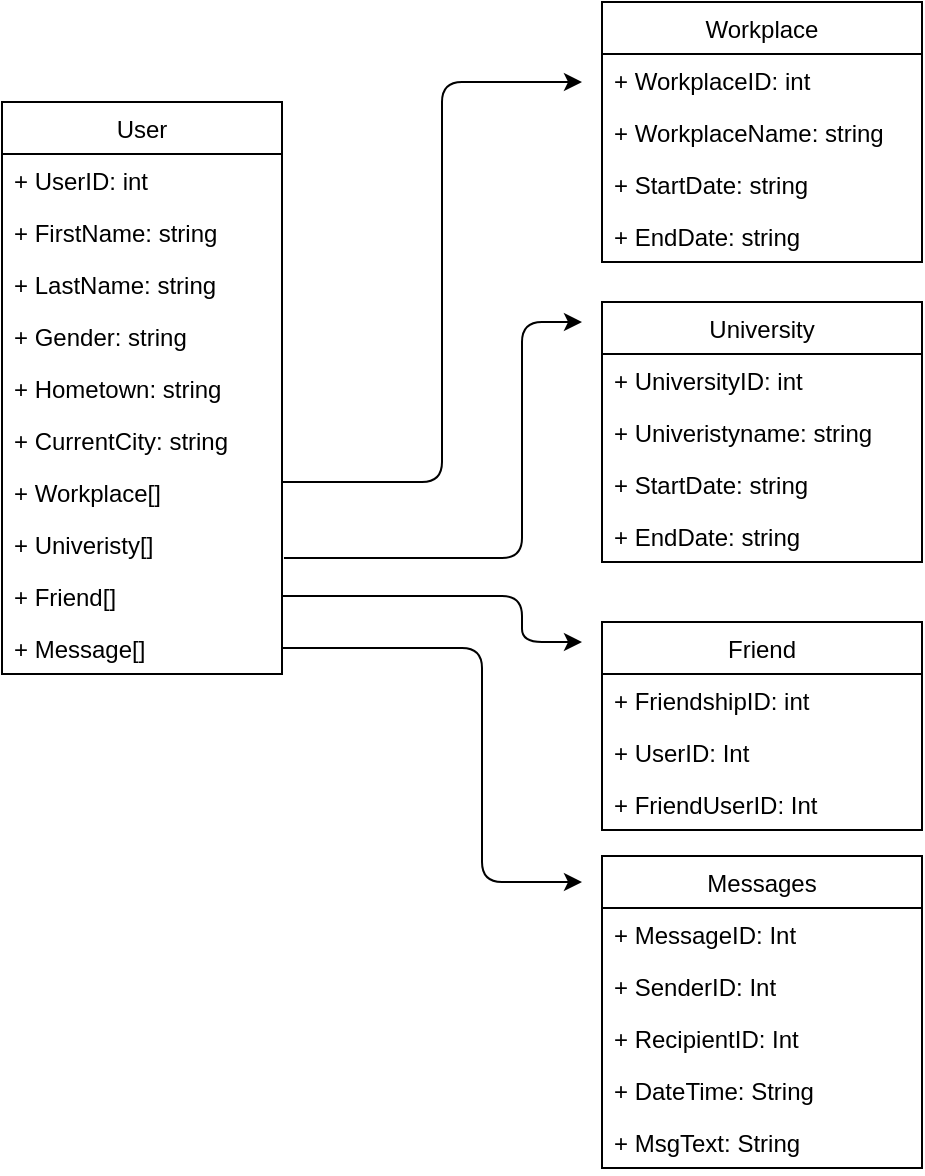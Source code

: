 <mxfile version="13.0.5" type="device"><diagram id="NS-lMVoJk6Hpr96c6vgP" name="Page-1"><mxGraphModel dx="700" dy="778" grid="1" gridSize="10" guides="1" tooltips="1" connect="1" arrows="1" fold="1" page="1" pageScale="1" pageWidth="827" pageHeight="1169" math="0" shadow="0"><root><mxCell id="0"/><mxCell id="1" parent="0"/><mxCell id="F8KGIcKZRSwOpSJV8Vro-5" value="User" style="swimlane;fontStyle=0;childLayout=stackLayout;horizontal=1;startSize=26;fillColor=none;horizontalStack=0;resizeParent=1;resizeParentMax=0;resizeLast=0;collapsible=1;marginBottom=0;" vertex="1" parent="1"><mxGeometry x="60" y="130" width="140" height="286" as="geometry"/></mxCell><mxCell id="F8KGIcKZRSwOpSJV8Vro-6" value="+ UserID: int" style="text;strokeColor=none;fillColor=none;align=left;verticalAlign=top;spacingLeft=4;spacingRight=4;overflow=hidden;rotatable=0;points=[[0,0.5],[1,0.5]];portConstraint=eastwest;" vertex="1" parent="F8KGIcKZRSwOpSJV8Vro-5"><mxGeometry y="26" width="140" height="26" as="geometry"/></mxCell><mxCell id="F8KGIcKZRSwOpSJV8Vro-7" value="+ FirstName: string" style="text;strokeColor=none;fillColor=none;align=left;verticalAlign=top;spacingLeft=4;spacingRight=4;overflow=hidden;rotatable=0;points=[[0,0.5],[1,0.5]];portConstraint=eastwest;" vertex="1" parent="F8KGIcKZRSwOpSJV8Vro-5"><mxGeometry y="52" width="140" height="26" as="geometry"/></mxCell><mxCell id="F8KGIcKZRSwOpSJV8Vro-28" value="+ LastName: string" style="text;strokeColor=none;fillColor=none;align=left;verticalAlign=top;spacingLeft=4;spacingRight=4;overflow=hidden;rotatable=0;points=[[0,0.5],[1,0.5]];portConstraint=eastwest;" vertex="1" parent="F8KGIcKZRSwOpSJV8Vro-5"><mxGeometry y="78" width="140" height="26" as="geometry"/></mxCell><mxCell id="F8KGIcKZRSwOpSJV8Vro-27" value="+ Gender: string" style="text;strokeColor=none;fillColor=none;align=left;verticalAlign=top;spacingLeft=4;spacingRight=4;overflow=hidden;rotatable=0;points=[[0,0.5],[1,0.5]];portConstraint=eastwest;" vertex="1" parent="F8KGIcKZRSwOpSJV8Vro-5"><mxGeometry y="104" width="140" height="26" as="geometry"/></mxCell><mxCell id="F8KGIcKZRSwOpSJV8Vro-26" value="+ Hometown: string" style="text;strokeColor=none;fillColor=none;align=left;verticalAlign=top;spacingLeft=4;spacingRight=4;overflow=hidden;rotatable=0;points=[[0,0.5],[1,0.5]];portConstraint=eastwest;" vertex="1" parent="F8KGIcKZRSwOpSJV8Vro-5"><mxGeometry y="130" width="140" height="26" as="geometry"/></mxCell><mxCell id="F8KGIcKZRSwOpSJV8Vro-30" value="+ CurrentCity: string" style="text;strokeColor=none;fillColor=none;align=left;verticalAlign=top;spacingLeft=4;spacingRight=4;overflow=hidden;rotatable=0;points=[[0,0.5],[1,0.5]];portConstraint=eastwest;" vertex="1" parent="F8KGIcKZRSwOpSJV8Vro-5"><mxGeometry y="156" width="140" height="26" as="geometry"/></mxCell><mxCell id="F8KGIcKZRSwOpSJV8Vro-33" value="+ Workplace[]" style="text;strokeColor=none;fillColor=none;align=left;verticalAlign=top;spacingLeft=4;spacingRight=4;overflow=hidden;rotatable=0;points=[[0,0.5],[1,0.5]];portConstraint=eastwest;" vertex="1" parent="F8KGIcKZRSwOpSJV8Vro-5"><mxGeometry y="182" width="140" height="26" as="geometry"/></mxCell><mxCell id="F8KGIcKZRSwOpSJV8Vro-29" value="+ Univeristy[]" style="text;strokeColor=none;fillColor=none;align=left;verticalAlign=top;spacingLeft=4;spacingRight=4;overflow=hidden;rotatable=0;points=[[0,0.5],[1,0.5]];portConstraint=eastwest;" vertex="1" parent="F8KGIcKZRSwOpSJV8Vro-5"><mxGeometry y="208" width="140" height="26" as="geometry"/></mxCell><mxCell id="F8KGIcKZRSwOpSJV8Vro-32" value="+ Friend[]" style="text;strokeColor=none;fillColor=none;align=left;verticalAlign=top;spacingLeft=4;spacingRight=4;overflow=hidden;rotatable=0;points=[[0,0.5],[1,0.5]];portConstraint=eastwest;" vertex="1" parent="F8KGIcKZRSwOpSJV8Vro-5"><mxGeometry y="234" width="140" height="26" as="geometry"/></mxCell><mxCell id="F8KGIcKZRSwOpSJV8Vro-31" value="+ Message[]" style="text;strokeColor=none;fillColor=none;align=left;verticalAlign=top;spacingLeft=4;spacingRight=4;overflow=hidden;rotatable=0;points=[[0,0.5],[1,0.5]];portConstraint=eastwest;" vertex="1" parent="F8KGIcKZRSwOpSJV8Vro-5"><mxGeometry y="260" width="140" height="26" as="geometry"/></mxCell><mxCell id="F8KGIcKZRSwOpSJV8Vro-35" value="University" style="swimlane;fontStyle=0;childLayout=stackLayout;horizontal=1;startSize=26;fillColor=none;horizontalStack=0;resizeParent=1;resizeParentMax=0;resizeLast=0;collapsible=1;marginBottom=0;" vertex="1" parent="1"><mxGeometry x="360" y="230" width="160" height="130" as="geometry"/></mxCell><mxCell id="F8KGIcKZRSwOpSJV8Vro-36" value="+ UniversityID: int" style="text;strokeColor=none;fillColor=none;align=left;verticalAlign=top;spacingLeft=4;spacingRight=4;overflow=hidden;rotatable=0;points=[[0,0.5],[1,0.5]];portConstraint=eastwest;" vertex="1" parent="F8KGIcKZRSwOpSJV8Vro-35"><mxGeometry y="26" width="160" height="26" as="geometry"/></mxCell><mxCell id="F8KGIcKZRSwOpSJV8Vro-37" value="+ Univeristyname: string" style="text;strokeColor=none;fillColor=none;align=left;verticalAlign=top;spacingLeft=4;spacingRight=4;overflow=hidden;rotatable=0;points=[[0,0.5],[1,0.5]];portConstraint=eastwest;" vertex="1" parent="F8KGIcKZRSwOpSJV8Vro-35"><mxGeometry y="52" width="160" height="26" as="geometry"/></mxCell><mxCell id="F8KGIcKZRSwOpSJV8Vro-38" value="+ StartDate: string" style="text;strokeColor=none;fillColor=none;align=left;verticalAlign=top;spacingLeft=4;spacingRight=4;overflow=hidden;rotatable=0;points=[[0,0.5],[1,0.5]];portConstraint=eastwest;" vertex="1" parent="F8KGIcKZRSwOpSJV8Vro-35"><mxGeometry y="78" width="160" height="26" as="geometry"/></mxCell><mxCell id="F8KGIcKZRSwOpSJV8Vro-39" value="+ EndDate: string" style="text;strokeColor=none;fillColor=none;align=left;verticalAlign=top;spacingLeft=4;spacingRight=4;overflow=hidden;rotatable=0;points=[[0,0.5],[1,0.5]];portConstraint=eastwest;" vertex="1" parent="F8KGIcKZRSwOpSJV8Vro-35"><mxGeometry y="104" width="160" height="26" as="geometry"/></mxCell><mxCell id="F8KGIcKZRSwOpSJV8Vro-21" value="Workplace" style="swimlane;fontStyle=0;childLayout=stackLayout;horizontal=1;startSize=26;fillColor=none;horizontalStack=0;resizeParent=1;resizeParentMax=0;resizeLast=0;collapsible=1;marginBottom=0;" vertex="1" parent="1"><mxGeometry x="360" y="80" width="160" height="130" as="geometry"/></mxCell><mxCell id="F8KGIcKZRSwOpSJV8Vro-22" value="+ WorkplaceID: int" style="text;strokeColor=none;fillColor=none;align=left;verticalAlign=top;spacingLeft=4;spacingRight=4;overflow=hidden;rotatable=0;points=[[0,0.5],[1,0.5]];portConstraint=eastwest;" vertex="1" parent="F8KGIcKZRSwOpSJV8Vro-21"><mxGeometry y="26" width="160" height="26" as="geometry"/></mxCell><mxCell id="F8KGIcKZRSwOpSJV8Vro-23" value="+ WorkplaceName: string" style="text;strokeColor=none;fillColor=none;align=left;verticalAlign=top;spacingLeft=4;spacingRight=4;overflow=hidden;rotatable=0;points=[[0,0.5],[1,0.5]];portConstraint=eastwest;" vertex="1" parent="F8KGIcKZRSwOpSJV8Vro-21"><mxGeometry y="52" width="160" height="26" as="geometry"/></mxCell><mxCell id="F8KGIcKZRSwOpSJV8Vro-24" value="+ StartDate: string" style="text;strokeColor=none;fillColor=none;align=left;verticalAlign=top;spacingLeft=4;spacingRight=4;overflow=hidden;rotatable=0;points=[[0,0.5],[1,0.5]];portConstraint=eastwest;" vertex="1" parent="F8KGIcKZRSwOpSJV8Vro-21"><mxGeometry y="78" width="160" height="26" as="geometry"/></mxCell><mxCell id="F8KGIcKZRSwOpSJV8Vro-34" value="+ EndDate: string" style="text;strokeColor=none;fillColor=none;align=left;verticalAlign=top;spacingLeft=4;spacingRight=4;overflow=hidden;rotatable=0;points=[[0,0.5],[1,0.5]];portConstraint=eastwest;" vertex="1" parent="F8KGIcKZRSwOpSJV8Vro-21"><mxGeometry y="104" width="160" height="26" as="geometry"/></mxCell><mxCell id="F8KGIcKZRSwOpSJV8Vro-9" value="Messages" style="swimlane;fontStyle=0;childLayout=stackLayout;horizontal=1;startSize=26;fillColor=none;horizontalStack=0;resizeParent=1;resizeParentMax=0;resizeLast=0;collapsible=1;marginBottom=0;" vertex="1" parent="1"><mxGeometry x="360" y="507" width="160" height="156" as="geometry"/></mxCell><mxCell id="F8KGIcKZRSwOpSJV8Vro-10" value="+ MessageID: Int" style="text;strokeColor=none;fillColor=none;align=left;verticalAlign=top;spacingLeft=4;spacingRight=4;overflow=hidden;rotatable=0;points=[[0,0.5],[1,0.5]];portConstraint=eastwest;" vertex="1" parent="F8KGIcKZRSwOpSJV8Vro-9"><mxGeometry y="26" width="160" height="26" as="geometry"/></mxCell><mxCell id="F8KGIcKZRSwOpSJV8Vro-11" value="+ SenderID: Int" style="text;strokeColor=none;fillColor=none;align=left;verticalAlign=top;spacingLeft=4;spacingRight=4;overflow=hidden;rotatable=0;points=[[0,0.5],[1,0.5]];portConstraint=eastwest;" vertex="1" parent="F8KGIcKZRSwOpSJV8Vro-9"><mxGeometry y="52" width="160" height="26" as="geometry"/></mxCell><mxCell id="F8KGIcKZRSwOpSJV8Vro-12" value="+ RecipientID: Int" style="text;strokeColor=none;fillColor=none;align=left;verticalAlign=top;spacingLeft=4;spacingRight=4;overflow=hidden;rotatable=0;points=[[0,0.5],[1,0.5]];portConstraint=eastwest;" vertex="1" parent="F8KGIcKZRSwOpSJV8Vro-9"><mxGeometry y="78" width="160" height="26" as="geometry"/></mxCell><mxCell id="F8KGIcKZRSwOpSJV8Vro-40" value="+ DateTime: String" style="text;strokeColor=none;fillColor=none;align=left;verticalAlign=top;spacingLeft=4;spacingRight=4;overflow=hidden;rotatable=0;points=[[0,0.5],[1,0.5]];portConstraint=eastwest;" vertex="1" parent="F8KGIcKZRSwOpSJV8Vro-9"><mxGeometry y="104" width="160" height="26" as="geometry"/></mxCell><mxCell id="F8KGIcKZRSwOpSJV8Vro-41" value="+ MsgText: String" style="text;strokeColor=none;fillColor=none;align=left;verticalAlign=top;spacingLeft=4;spacingRight=4;overflow=hidden;rotatable=0;points=[[0,0.5],[1,0.5]];portConstraint=eastwest;" vertex="1" parent="F8KGIcKZRSwOpSJV8Vro-9"><mxGeometry y="130" width="160" height="26" as="geometry"/></mxCell><mxCell id="F8KGIcKZRSwOpSJV8Vro-42" value="" style="endArrow=classic;html=1;" edge="1" parent="1"><mxGeometry width="50" height="50" relative="1" as="geometry"><mxPoint x="200" y="320" as="sourcePoint"/><mxPoint x="350" y="120" as="targetPoint"/><Array as="points"><mxPoint x="280" y="320"/><mxPoint x="280" y="120"/></Array></mxGeometry></mxCell><mxCell id="F8KGIcKZRSwOpSJV8Vro-43" value="" style="endArrow=classic;html=1;exitX=1.007;exitY=0.769;exitDx=0;exitDy=0;exitPerimeter=0;" edge="1" parent="1" source="F8KGIcKZRSwOpSJV8Vro-29"><mxGeometry width="50" height="50" relative="1" as="geometry"><mxPoint x="210" y="360" as="sourcePoint"/><mxPoint x="350" y="240" as="targetPoint"/><Array as="points"><mxPoint x="320" y="358"/><mxPoint x="320" y="240"/></Array></mxGeometry></mxCell><mxCell id="F8KGIcKZRSwOpSJV8Vro-44" value="" style="endArrow=classic;html=1;exitX=1;exitY=0.5;exitDx=0;exitDy=0;" edge="1" parent="1" source="F8KGIcKZRSwOpSJV8Vro-32"><mxGeometry width="50" height="50" relative="1" as="geometry"><mxPoint x="330" y="450" as="sourcePoint"/><mxPoint x="350" y="400" as="targetPoint"/><Array as="points"><mxPoint x="320" y="377"/><mxPoint x="320" y="400"/></Array></mxGeometry></mxCell><mxCell id="F8KGIcKZRSwOpSJV8Vro-17" value="Friend" style="swimlane;fontStyle=0;childLayout=stackLayout;horizontal=1;startSize=26;fillColor=none;horizontalStack=0;resizeParent=1;resizeParentMax=0;resizeLast=0;collapsible=1;marginBottom=0;" vertex="1" parent="1"><mxGeometry x="360" y="390" width="160" height="104" as="geometry"/></mxCell><mxCell id="F8KGIcKZRSwOpSJV8Vro-18" value="+ FriendshipID: int" style="text;strokeColor=none;fillColor=none;align=left;verticalAlign=top;spacingLeft=4;spacingRight=4;overflow=hidden;rotatable=0;points=[[0,0.5],[1,0.5]];portConstraint=eastwest;" vertex="1" parent="F8KGIcKZRSwOpSJV8Vro-17"><mxGeometry y="26" width="160" height="26" as="geometry"/></mxCell><mxCell id="F8KGIcKZRSwOpSJV8Vro-19" value="+ UserID: Int" style="text;strokeColor=none;fillColor=none;align=left;verticalAlign=top;spacingLeft=4;spacingRight=4;overflow=hidden;rotatable=0;points=[[0,0.5],[1,0.5]];portConstraint=eastwest;" vertex="1" parent="F8KGIcKZRSwOpSJV8Vro-17"><mxGeometry y="52" width="160" height="26" as="geometry"/></mxCell><mxCell id="F8KGIcKZRSwOpSJV8Vro-20" value="+ FriendUserID: Int" style="text;strokeColor=none;fillColor=none;align=left;verticalAlign=top;spacingLeft=4;spacingRight=4;overflow=hidden;rotatable=0;points=[[0,0.5],[1,0.5]];portConstraint=eastwest;" vertex="1" parent="F8KGIcKZRSwOpSJV8Vro-17"><mxGeometry y="78" width="160" height="26" as="geometry"/></mxCell><mxCell id="F8KGIcKZRSwOpSJV8Vro-45" value="" style="endArrow=classic;html=1;exitX=1;exitY=0.5;exitDx=0;exitDy=0;" edge="1" parent="1" source="F8KGIcKZRSwOpSJV8Vro-31"><mxGeometry width="50" height="50" relative="1" as="geometry"><mxPoint x="330" y="450" as="sourcePoint"/><mxPoint x="350" y="520" as="targetPoint"/><Array as="points"><mxPoint x="300" y="403"/><mxPoint x="300" y="520"/></Array></mxGeometry></mxCell></root></mxGraphModel></diagram></mxfile>